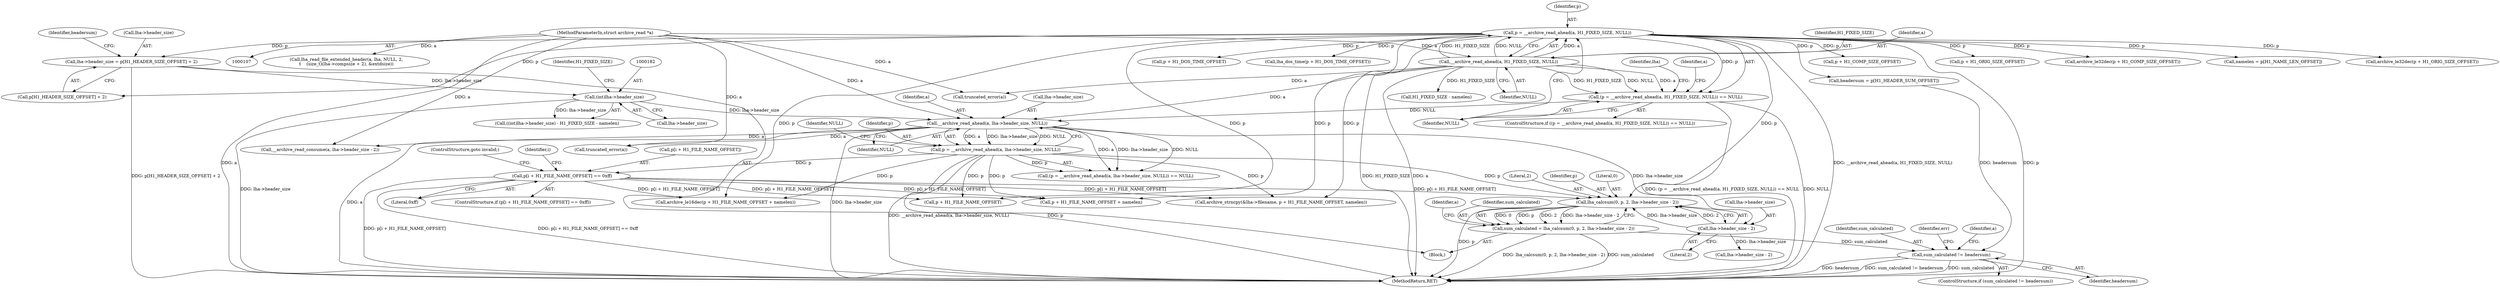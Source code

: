 digraph "0_libarchive_98dcbbf0bf4854bf987557e55e55fff7abbf3ea9@pointer" {
"1000257" [label="(Call,lha_calcsum(0, p, 2, lha->header_size - 2))"];
"1000223" [label="(Call,p[i + H1_FILE_NAME_OFFSET] == 0xff)"];
"1000200" [label="(Call,p = __archive_read_ahead(a, lha->header_size, NULL))"];
"1000202" [label="(Call,__archive_read_ahead(a, lha->header_size, NULL))"];
"1000127" [label="(Call,__archive_read_ahead(a, H1_FIXED_SIZE, NULL))"];
"1000108" [label="(MethodParameterIn,struct archive_read *a)"];
"1000181" [label="(Call,(int)lha->header_size)"];
"1000135" [label="(Call,lha->header_size = p[H1_HEADER_SIZE_OFFSET] + 2)"];
"1000125" [label="(Call,p = __archive_read_ahead(a, H1_FIXED_SIZE, NULL))"];
"1000124" [label="(Call,(p = __archive_read_ahead(a, H1_FIXED_SIZE, NULL)) == NULL)"];
"1000261" [label="(Call,lha->header_size - 2)"];
"1000255" [label="(Call,sum_calculated = lha_calcsum(0, p, 2, lha->header_size - 2))"];
"1000317" [label="(Call,sum_calculated != headersum)"];
"1000244" [label="(Call,archive_le16dec(p + H1_FILE_NAME_OFFSET + namelen))"];
"1000154" [label="(Call,p + H1_COMP_SIZE_OFFSET)"];
"1000259" [label="(Identifier,p)"];
"1000180" [label="(Call,((int)lha->header_size) - H1_FIXED_SIZE - namelen)"];
"1000162" [label="(Call,p + H1_ORIG_SIZE_OFFSET)"];
"1000268" [label="(Call,lha->header_size - 2)"];
"1000200" [label="(Call,p = __archive_read_ahead(a, lha->header_size, NULL))"];
"1000183" [label="(Call,lha->header_size)"];
"1000110" [label="(Block,)"];
"1000153" [label="(Call,archive_le32dec(p + H1_COMP_SIZE_OFFSET))"];
"1000108" [label="(MethodParameterIn,struct archive_read *a)"];
"1000316" [label="(ControlStructure,if (sum_calculated != headersum))"];
"1000123" [label="(ControlStructure,if ((p = __archive_read_ahead(a, H1_FIXED_SIZE, NULL)) == NULL))"];
"1000265" [label="(Literal,2)"];
"1000173" [label="(Call,namelen = p[H1_NAME_LEN_OFFSET])"];
"1000186" [label="(Call,H1_FIXED_SIZE - namelen)"];
"1000136" [label="(Call,lha->header_size)"];
"1000261" [label="(Call,lha->header_size - 2)"];
"1000203" [label="(Identifier,a)"];
"1000161" [label="(Call,archive_le32dec(p + H1_ORIG_SIZE_OFFSET))"];
"1000170" [label="(Call,p + H1_DOS_TIME_OFFSET)"];
"1000129" [label="(Identifier,H1_FIXED_SIZE)"];
"1000135" [label="(Call,lha->header_size = p[H1_HEADER_SIZE_OFFSET] + 2)"];
"1000266" [label="(Call,__archive_read_consume(a, lha->header_size - 2))"];
"1000267" [label="(Identifier,a)"];
"1000319" [label="(Identifier,headersum)"];
"1000258" [label="(Literal,0)"];
"1000223" [label="(Call,p[i + H1_FILE_NAME_OFFSET] == 0xff)"];
"1000317" [label="(Call,sum_calculated != headersum)"];
"1000257" [label="(Call,lha_calcsum(0, p, 2, lha->header_size - 2))"];
"1000169" [label="(Call,lha_dos_time(p + H1_DOS_TIME_OFFSET))"];
"1000275" [label="(Call,lha_read_file_extended_header(a, lha, NULL, 2,\n\t    (size_t)(lha->compsize + 2), &extdsize))"];
"1000331" [label="(Identifier,err)"];
"1000222" [label="(ControlStructure,if (p[i + H1_FILE_NAME_OFFSET] == 0xff))"];
"1000131" [label="(Identifier,NULL)"];
"1000260" [label="(Literal,2)"];
"1000229" [label="(Literal,0xff)"];
"1000133" [label="(Call,truncated_error(a))"];
"1000230" [label="(ControlStructure,goto invalid;)"];
"1000202" [label="(Call,__archive_read_ahead(a, lha->header_size, NULL))"];
"1000134" [label="(Identifier,a)"];
"1000145" [label="(Identifier,headersum)"];
"1000342" [label="(MethodReturn,RET)"];
"1000220" [label="(Identifier,i)"];
"1000128" [label="(Identifier,a)"];
"1000187" [label="(Identifier,H1_FIXED_SIZE)"];
"1000207" [label="(Identifier,NULL)"];
"1000126" [label="(Identifier,p)"];
"1000324" [label="(Identifier,a)"];
"1000199" [label="(Call,(p = __archive_read_ahead(a, lha->header_size, NULL)) == NULL)"];
"1000201" [label="(Identifier,p)"];
"1000125" [label="(Call,p = __archive_read_ahead(a, H1_FIXED_SIZE, NULL))"];
"1000231" [label="(Call,archive_strncpy(&lha->filename, p + H1_FILE_NAME_OFFSET, namelen))"];
"1000139" [label="(Call,p[H1_HEADER_SIZE_OFFSET] + 2)"];
"1000210" [label="(Call,truncated_error(a))"];
"1000318" [label="(Identifier,sum_calculated)"];
"1000137" [label="(Identifier,lha)"];
"1000204" [label="(Call,lha->header_size)"];
"1000236" [label="(Call,p + H1_FILE_NAME_OFFSET)"];
"1000127" [label="(Call,__archive_read_ahead(a, H1_FIXED_SIZE, NULL))"];
"1000224" [label="(Call,p[i + H1_FILE_NAME_OFFSET])"];
"1000255" [label="(Call,sum_calculated = lha_calcsum(0, p, 2, lha->header_size - 2))"];
"1000256" [label="(Identifier,sum_calculated)"];
"1000130" [label="(Identifier,NULL)"];
"1000245" [label="(Call,p + H1_FILE_NAME_OFFSET + namelen)"];
"1000181" [label="(Call,(int)lha->header_size)"];
"1000208" [label="(Identifier,NULL)"];
"1000262" [label="(Call,lha->header_size)"];
"1000124" [label="(Call,(p = __archive_read_ahead(a, H1_FIXED_SIZE, NULL)) == NULL)"];
"1000144" [label="(Call,headersum = p[H1_HEADER_SUM_OFFSET])"];
"1000257" -> "1000255"  [label="AST: "];
"1000257" -> "1000261"  [label="CFG: "];
"1000258" -> "1000257"  [label="AST: "];
"1000259" -> "1000257"  [label="AST: "];
"1000260" -> "1000257"  [label="AST: "];
"1000261" -> "1000257"  [label="AST: "];
"1000255" -> "1000257"  [label="CFG: "];
"1000257" -> "1000342"  [label="DDG: p"];
"1000257" -> "1000255"  [label="DDG: 0"];
"1000257" -> "1000255"  [label="DDG: p"];
"1000257" -> "1000255"  [label="DDG: 2"];
"1000257" -> "1000255"  [label="DDG: lha->header_size - 2"];
"1000223" -> "1000257"  [label="DDG: p[i + H1_FILE_NAME_OFFSET]"];
"1000125" -> "1000257"  [label="DDG: p"];
"1000200" -> "1000257"  [label="DDG: p"];
"1000261" -> "1000257"  [label="DDG: lha->header_size"];
"1000261" -> "1000257"  [label="DDG: 2"];
"1000223" -> "1000222"  [label="AST: "];
"1000223" -> "1000229"  [label="CFG: "];
"1000224" -> "1000223"  [label="AST: "];
"1000229" -> "1000223"  [label="AST: "];
"1000230" -> "1000223"  [label="CFG: "];
"1000220" -> "1000223"  [label="CFG: "];
"1000223" -> "1000342"  [label="DDG: p[i + H1_FILE_NAME_OFFSET] == 0xff"];
"1000223" -> "1000342"  [label="DDG: p[i + H1_FILE_NAME_OFFSET]"];
"1000200" -> "1000223"  [label="DDG: p"];
"1000223" -> "1000231"  [label="DDG: p[i + H1_FILE_NAME_OFFSET]"];
"1000223" -> "1000236"  [label="DDG: p[i + H1_FILE_NAME_OFFSET]"];
"1000223" -> "1000244"  [label="DDG: p[i + H1_FILE_NAME_OFFSET]"];
"1000223" -> "1000245"  [label="DDG: p[i + H1_FILE_NAME_OFFSET]"];
"1000200" -> "1000199"  [label="AST: "];
"1000200" -> "1000202"  [label="CFG: "];
"1000201" -> "1000200"  [label="AST: "];
"1000202" -> "1000200"  [label="AST: "];
"1000208" -> "1000200"  [label="CFG: "];
"1000200" -> "1000342"  [label="DDG: p"];
"1000200" -> "1000342"  [label="DDG: __archive_read_ahead(a, lha->header_size, NULL)"];
"1000200" -> "1000199"  [label="DDG: p"];
"1000202" -> "1000200"  [label="DDG: a"];
"1000202" -> "1000200"  [label="DDG: lha->header_size"];
"1000202" -> "1000200"  [label="DDG: NULL"];
"1000200" -> "1000231"  [label="DDG: p"];
"1000200" -> "1000236"  [label="DDG: p"];
"1000200" -> "1000244"  [label="DDG: p"];
"1000200" -> "1000245"  [label="DDG: p"];
"1000202" -> "1000207"  [label="CFG: "];
"1000203" -> "1000202"  [label="AST: "];
"1000204" -> "1000202"  [label="AST: "];
"1000207" -> "1000202"  [label="AST: "];
"1000202" -> "1000342"  [label="DDG: a"];
"1000202" -> "1000342"  [label="DDG: lha->header_size"];
"1000202" -> "1000199"  [label="DDG: a"];
"1000202" -> "1000199"  [label="DDG: lha->header_size"];
"1000202" -> "1000199"  [label="DDG: NULL"];
"1000127" -> "1000202"  [label="DDG: a"];
"1000108" -> "1000202"  [label="DDG: a"];
"1000181" -> "1000202"  [label="DDG: lha->header_size"];
"1000124" -> "1000202"  [label="DDG: NULL"];
"1000202" -> "1000210"  [label="DDG: a"];
"1000202" -> "1000261"  [label="DDG: lha->header_size"];
"1000202" -> "1000266"  [label="DDG: a"];
"1000127" -> "1000125"  [label="AST: "];
"1000127" -> "1000130"  [label="CFG: "];
"1000128" -> "1000127"  [label="AST: "];
"1000129" -> "1000127"  [label="AST: "];
"1000130" -> "1000127"  [label="AST: "];
"1000125" -> "1000127"  [label="CFG: "];
"1000127" -> "1000342"  [label="DDG: H1_FIXED_SIZE"];
"1000127" -> "1000342"  [label="DDG: a"];
"1000127" -> "1000124"  [label="DDG: a"];
"1000127" -> "1000124"  [label="DDG: H1_FIXED_SIZE"];
"1000127" -> "1000124"  [label="DDG: NULL"];
"1000127" -> "1000125"  [label="DDG: a"];
"1000127" -> "1000125"  [label="DDG: H1_FIXED_SIZE"];
"1000127" -> "1000125"  [label="DDG: NULL"];
"1000108" -> "1000127"  [label="DDG: a"];
"1000127" -> "1000133"  [label="DDG: a"];
"1000127" -> "1000186"  [label="DDG: H1_FIXED_SIZE"];
"1000108" -> "1000107"  [label="AST: "];
"1000108" -> "1000342"  [label="DDG: a"];
"1000108" -> "1000133"  [label="DDG: a"];
"1000108" -> "1000210"  [label="DDG: a"];
"1000108" -> "1000266"  [label="DDG: a"];
"1000108" -> "1000275"  [label="DDG: a"];
"1000181" -> "1000180"  [label="AST: "];
"1000181" -> "1000183"  [label="CFG: "];
"1000182" -> "1000181"  [label="AST: "];
"1000183" -> "1000181"  [label="AST: "];
"1000187" -> "1000181"  [label="CFG: "];
"1000181" -> "1000342"  [label="DDG: lha->header_size"];
"1000181" -> "1000180"  [label="DDG: lha->header_size"];
"1000135" -> "1000181"  [label="DDG: lha->header_size"];
"1000135" -> "1000110"  [label="AST: "];
"1000135" -> "1000139"  [label="CFG: "];
"1000136" -> "1000135"  [label="AST: "];
"1000139" -> "1000135"  [label="AST: "];
"1000145" -> "1000135"  [label="CFG: "];
"1000135" -> "1000342"  [label="DDG: p[H1_HEADER_SIZE_OFFSET] + 2"];
"1000125" -> "1000135"  [label="DDG: p"];
"1000125" -> "1000124"  [label="AST: "];
"1000126" -> "1000125"  [label="AST: "];
"1000131" -> "1000125"  [label="CFG: "];
"1000125" -> "1000342"  [label="DDG: p"];
"1000125" -> "1000342"  [label="DDG: __archive_read_ahead(a, H1_FIXED_SIZE, NULL)"];
"1000125" -> "1000124"  [label="DDG: p"];
"1000125" -> "1000139"  [label="DDG: p"];
"1000125" -> "1000144"  [label="DDG: p"];
"1000125" -> "1000153"  [label="DDG: p"];
"1000125" -> "1000154"  [label="DDG: p"];
"1000125" -> "1000161"  [label="DDG: p"];
"1000125" -> "1000162"  [label="DDG: p"];
"1000125" -> "1000169"  [label="DDG: p"];
"1000125" -> "1000170"  [label="DDG: p"];
"1000125" -> "1000173"  [label="DDG: p"];
"1000125" -> "1000231"  [label="DDG: p"];
"1000125" -> "1000236"  [label="DDG: p"];
"1000125" -> "1000244"  [label="DDG: p"];
"1000125" -> "1000245"  [label="DDG: p"];
"1000124" -> "1000123"  [label="AST: "];
"1000124" -> "1000131"  [label="CFG: "];
"1000131" -> "1000124"  [label="AST: "];
"1000134" -> "1000124"  [label="CFG: "];
"1000137" -> "1000124"  [label="CFG: "];
"1000124" -> "1000342"  [label="DDG: (p = __archive_read_ahead(a, H1_FIXED_SIZE, NULL)) == NULL"];
"1000124" -> "1000342"  [label="DDG: NULL"];
"1000261" -> "1000265"  [label="CFG: "];
"1000262" -> "1000261"  [label="AST: "];
"1000265" -> "1000261"  [label="AST: "];
"1000261" -> "1000268"  [label="DDG: lha->header_size"];
"1000255" -> "1000110"  [label="AST: "];
"1000256" -> "1000255"  [label="AST: "];
"1000267" -> "1000255"  [label="CFG: "];
"1000255" -> "1000342"  [label="DDG: lha_calcsum(0, p, 2, lha->header_size - 2)"];
"1000255" -> "1000342"  [label="DDG: sum_calculated"];
"1000255" -> "1000317"  [label="DDG: sum_calculated"];
"1000317" -> "1000316"  [label="AST: "];
"1000317" -> "1000319"  [label="CFG: "];
"1000318" -> "1000317"  [label="AST: "];
"1000319" -> "1000317"  [label="AST: "];
"1000324" -> "1000317"  [label="CFG: "];
"1000331" -> "1000317"  [label="CFG: "];
"1000317" -> "1000342"  [label="DDG: sum_calculated"];
"1000317" -> "1000342"  [label="DDG: headersum"];
"1000317" -> "1000342"  [label="DDG: sum_calculated != headersum"];
"1000144" -> "1000317"  [label="DDG: headersum"];
}

